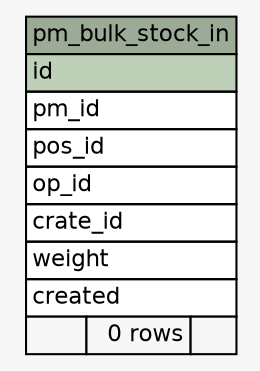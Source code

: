 // dot 2.38.0 on Linux 4.4.84-boot2docker
// SchemaSpy rev 590
digraph "pm_bulk_stock_in" {
  graph [
    rankdir="RL"
    bgcolor="#f7f7f7"
    nodesep="0.18"
    ranksep="0.46"
    fontname="Helvetica"
    fontsize="11"
  ];
  node [
    fontname="Helvetica"
    fontsize="11"
    shape="plaintext"
  ];
  edge [
    arrowsize="0.8"
  ];
  "pm_bulk_stock_in" [
    label=<
    <TABLE BORDER="0" CELLBORDER="1" CELLSPACING="0" BGCOLOR="#ffffff">
      <TR><TD COLSPAN="3" BGCOLOR="#9bab96" ALIGN="CENTER">pm_bulk_stock_in</TD></TR>
      <TR><TD PORT="id" COLSPAN="3" BGCOLOR="#bed1b8" ALIGN="LEFT">id</TD></TR>
      <TR><TD PORT="pm_id" COLSPAN="3" ALIGN="LEFT">pm_id</TD></TR>
      <TR><TD PORT="pos_id" COLSPAN="3" ALIGN="LEFT">pos_id</TD></TR>
      <TR><TD PORT="op_id" COLSPAN="3" ALIGN="LEFT">op_id</TD></TR>
      <TR><TD PORT="crate_id" COLSPAN="3" ALIGN="LEFT">crate_id</TD></TR>
      <TR><TD PORT="weight" COLSPAN="3" ALIGN="LEFT">weight</TD></TR>
      <TR><TD PORT="created" COLSPAN="3" ALIGN="LEFT">created</TD></TR>
      <TR><TD ALIGN="LEFT" BGCOLOR="#f7f7f7">  </TD><TD ALIGN="RIGHT" BGCOLOR="#f7f7f7">0 rows</TD><TD ALIGN="RIGHT" BGCOLOR="#f7f7f7">  </TD></TR>
    </TABLE>>
    URL="tables/pm_bulk_stock_in.html"
    tooltip="pm_bulk_stock_in"
  ];
}
